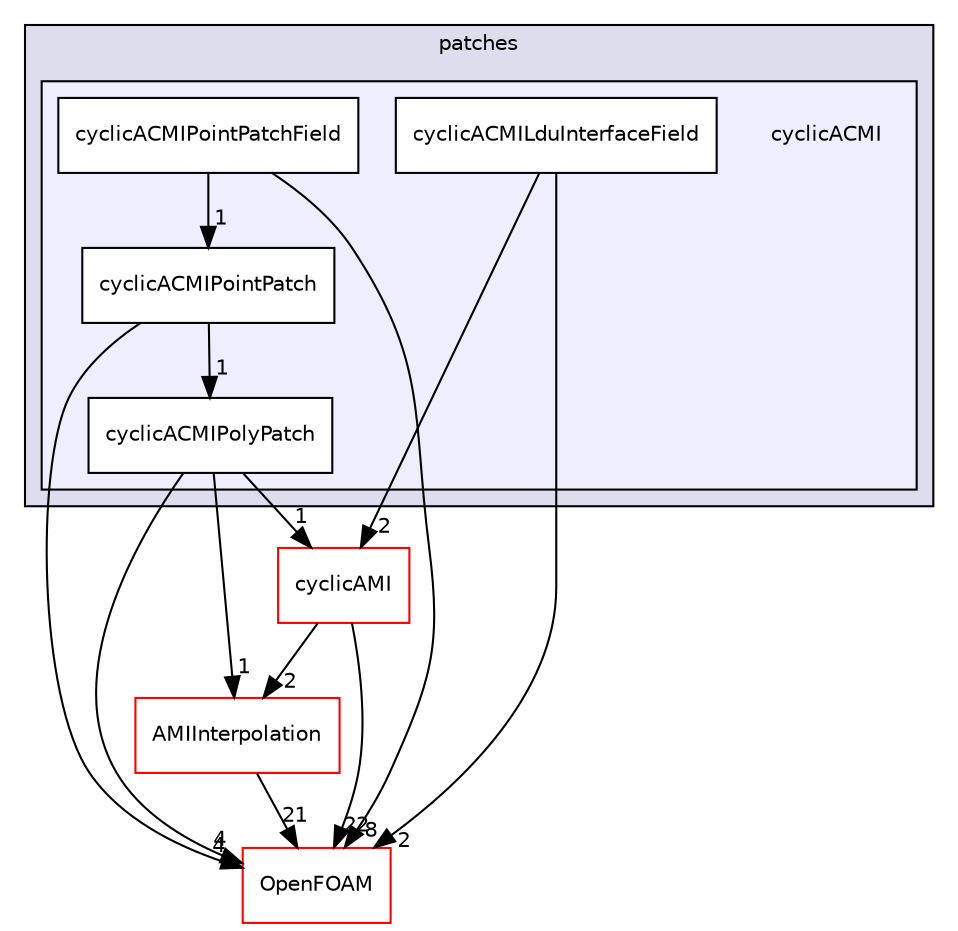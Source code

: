 digraph "src/meshTools/AMIInterpolation/patches/cyclicACMI" {
  bgcolor=transparent;
  compound=true
  node [ fontsize="10", fontname="Helvetica"];
  edge [ labelfontsize="10", labelfontname="Helvetica"];
  subgraph clusterdir_e48036504f77ea988a54ffba425a88d8 {
    graph [ bgcolor="#ddddee", pencolor="black", label="patches" fontname="Helvetica", fontsize="10", URL="dir_e48036504f77ea988a54ffba425a88d8.html"]
  subgraph clusterdir_a002ce956f212465992d628c933cbc63 {
    graph [ bgcolor="#eeeeff", pencolor="black", label="" URL="dir_a002ce956f212465992d628c933cbc63.html"];
    dir_a002ce956f212465992d628c933cbc63 [shape=plaintext label="cyclicACMI"];
    dir_1ca4032fb0a40bf7e7582f7e608205d9 [shape=box label="cyclicACMILduInterfaceField" color="black" fillcolor="white" style="filled" URL="dir_1ca4032fb0a40bf7e7582f7e608205d9.html"];
    dir_208ffac72094518ceaf68827ac55f4a3 [shape=box label="cyclicACMIPointPatch" color="black" fillcolor="white" style="filled" URL="dir_208ffac72094518ceaf68827ac55f4a3.html"];
    dir_e4d99b45807f3a19c68085280496b1cf [shape=box label="cyclicACMIPointPatchField" color="black" fillcolor="white" style="filled" URL="dir_e4d99b45807f3a19c68085280496b1cf.html"];
    dir_26ee5e4b9da588a2947f2d813fc2e4bb [shape=box label="cyclicACMIPolyPatch" color="black" fillcolor="white" style="filled" URL="dir_26ee5e4b9da588a2947f2d813fc2e4bb.html"];
  }
  }
  dir_cc283432b470ffbfab40d5c39743e289 [shape=box label="AMIInterpolation" color="red" URL="dir_cc283432b470ffbfab40d5c39743e289.html"];
  dir_cd74d29a05e94118a5acdbfd55a576bf [shape=box label="cyclicAMI" color="red" URL="dir_cd74d29a05e94118a5acdbfd55a576bf.html"];
  dir_c5473ff19b20e6ec4dfe5c310b3778a8 [shape=box label="OpenFOAM" color="red" URL="dir_c5473ff19b20e6ec4dfe5c310b3778a8.html"];
  dir_26ee5e4b9da588a2947f2d813fc2e4bb->dir_cc283432b470ffbfab40d5c39743e289 [headlabel="1", labeldistance=1.5 headhref="dir_001807_001787.html"];
  dir_26ee5e4b9da588a2947f2d813fc2e4bb->dir_cd74d29a05e94118a5acdbfd55a576bf [headlabel="1", labeldistance=1.5 headhref="dir_001807_001808.html"];
  dir_26ee5e4b9da588a2947f2d813fc2e4bb->dir_c5473ff19b20e6ec4dfe5c310b3778a8 [headlabel="4", labeldistance=1.5 headhref="dir_001807_001927.html"];
  dir_1ca4032fb0a40bf7e7582f7e608205d9->dir_cd74d29a05e94118a5acdbfd55a576bf [headlabel="2", labeldistance=1.5 headhref="dir_001804_001808.html"];
  dir_1ca4032fb0a40bf7e7582f7e608205d9->dir_c5473ff19b20e6ec4dfe5c310b3778a8 [headlabel="2", labeldistance=1.5 headhref="dir_001804_001927.html"];
  dir_cc283432b470ffbfab40d5c39743e289->dir_c5473ff19b20e6ec4dfe5c310b3778a8 [headlabel="21", labeldistance=1.5 headhref="dir_001787_001927.html"];
  dir_cd74d29a05e94118a5acdbfd55a576bf->dir_cc283432b470ffbfab40d5c39743e289 [headlabel="2", labeldistance=1.5 headhref="dir_001808_001787.html"];
  dir_cd74d29a05e94118a5acdbfd55a576bf->dir_c5473ff19b20e6ec4dfe5c310b3778a8 [headlabel="22", labeldistance=1.5 headhref="dir_001808_001927.html"];
  dir_e4d99b45807f3a19c68085280496b1cf->dir_c5473ff19b20e6ec4dfe5c310b3778a8 [headlabel="8", labeldistance=1.5 headhref="dir_001806_001927.html"];
  dir_e4d99b45807f3a19c68085280496b1cf->dir_208ffac72094518ceaf68827ac55f4a3 [headlabel="1", labeldistance=1.5 headhref="dir_001806_001805.html"];
  dir_208ffac72094518ceaf68827ac55f4a3->dir_26ee5e4b9da588a2947f2d813fc2e4bb [headlabel="1", labeldistance=1.5 headhref="dir_001805_001807.html"];
  dir_208ffac72094518ceaf68827ac55f4a3->dir_c5473ff19b20e6ec4dfe5c310b3778a8 [headlabel="4", labeldistance=1.5 headhref="dir_001805_001927.html"];
}
